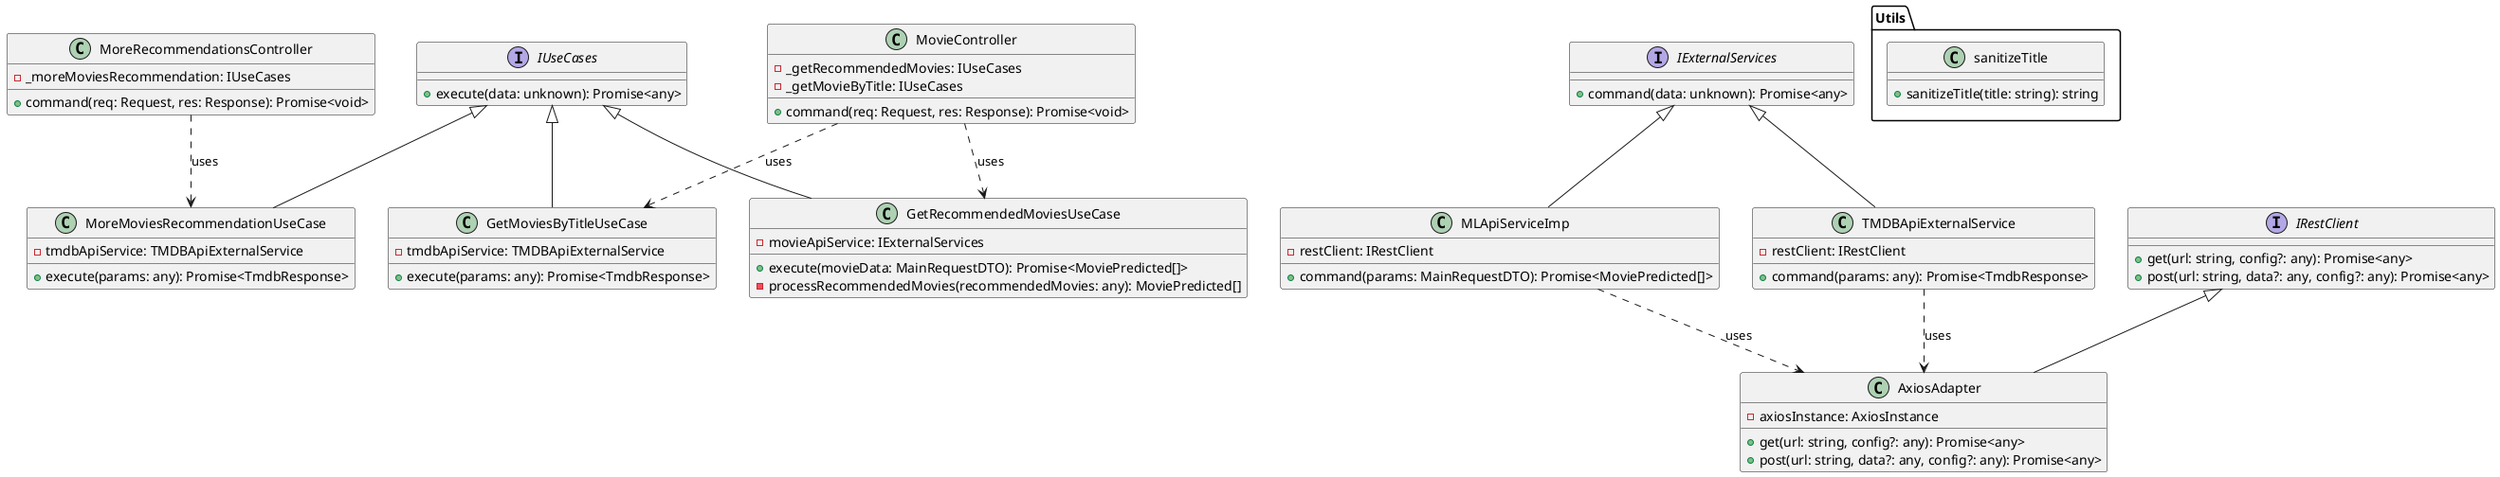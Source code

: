 @startuml
' ====== Interfaces ======
interface IUseCases {
    + execute(data: unknown): Promise<any>
}

interface IExternalServices {
    + command(data: unknown): Promise<any>
}

interface IRestClient {
    + get(url: string, config?: any): Promise<any>
    + post(url: string, data?: any, config?: any): Promise<any>
}

' ====== Adapters ======
class AxiosAdapter {
  - axiosInstance: AxiosInstance
  + get(url: string, config?: any): Promise<any>
  + post(url: string, data?: any, config?: any): Promise<any>
}
IRestClient <|-- AxiosAdapter

' ====== External Services ======
class MLApiServiceImp {
  - restClient: IRestClient
  + command(params: MainRequestDTO): Promise<MoviePredicted[]>
}
IExternalServices <|-- MLApiServiceImp

class TMDBApiExternalService {
  - restClient: IRestClient
  + command(params: any): Promise<TmdbResponse>
}
IExternalServices <|-- TMDBApiExternalService

' ====== Use Cases ======
class GetRecommendedMoviesUseCase {
  - movieApiService: IExternalServices
  + execute(movieData: MainRequestDTO): Promise<MoviePredicted[]>
  - processRecommendedMovies(recommendedMovies: any): MoviePredicted[]
}
IUseCases <|-- GetRecommendedMoviesUseCase

class GetMoviesByTitleUseCase {
  - tmdbApiService: TMDBApiExternalService
  + execute(params: any): Promise<TmdbResponse>
}
IUseCases <|-- GetMoviesByTitleUseCase

class MoreMoviesRecommendationUseCase {
  - tmdbApiService: TMDBApiExternalService
  + execute(params: any): Promise<TmdbResponse>
}
IUseCases <|-- MoreMoviesRecommendationUseCase

' ====== Controllers ======
class MovieController {
  - _getRecommendedMovies: IUseCases
  - _getMovieByTitle: IUseCases
  + command(req: Request, res: Response): Promise<void>
}

class MoreRecommendationsController {
  - _moreMoviesRecommendation: IUseCases
  + command(req: Request, res: Response): Promise<void>
}

' ====== Relationships ======
MovieController ..> GetRecommendedMoviesUseCase : uses
MovieController ..> GetMoviesByTitleUseCase : uses
MoreRecommendationsController ..> MoreMoviesRecommendationUseCase : uses
TMDBApiExternalService ..> AxiosAdapter : uses
MLApiServiceImp ..> AxiosAdapter : uses

' ====== Utility ======
package "Utils" {
  class sanitizeTitle {
    + sanitizeTitle(title: string): string
  }
}
@enduml
